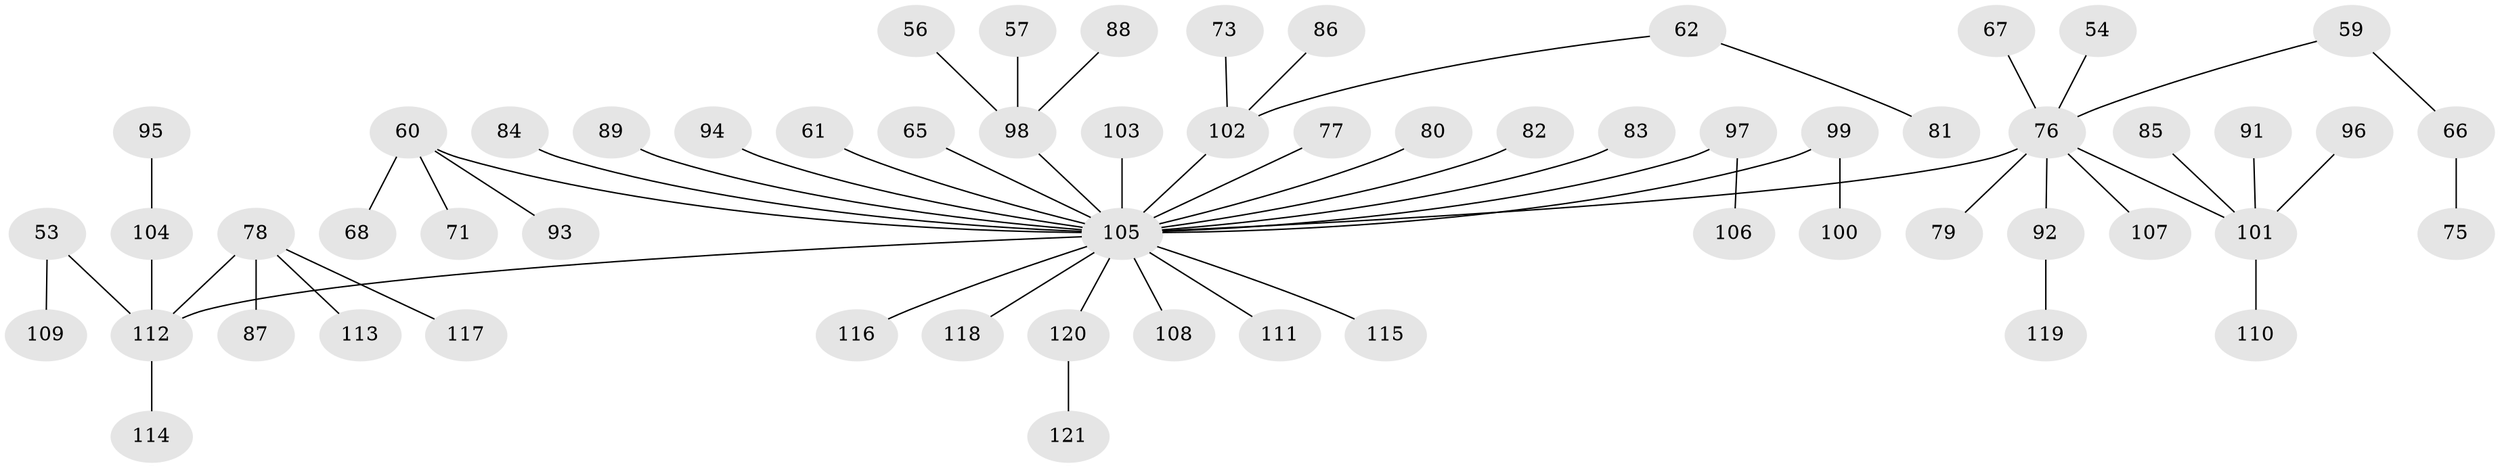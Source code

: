 // original degree distribution, {5: 0.024793388429752067, 2: 0.2727272727272727, 4: 0.08264462809917356, 6: 0.008264462809917356, 8: 0.008264462809917356, 3: 0.1322314049586777, 1: 0.47107438016528924}
// Generated by graph-tools (version 1.1) at 2025/53/03/09/25 04:53:10]
// undirected, 60 vertices, 59 edges
graph export_dot {
graph [start="1"]
  node [color=gray90,style=filled];
  53;
  54;
  56;
  57;
  59;
  60 [super="+58+55+50"];
  61;
  62;
  65;
  66;
  67;
  68;
  71;
  73;
  75;
  76 [super="+52+15+24+38+39+35+41"];
  77;
  78 [super="+72"];
  79;
  80;
  81;
  82;
  83;
  84;
  85;
  86;
  87;
  88;
  89;
  91;
  92;
  93;
  94;
  95;
  96;
  97;
  98 [super="+45"];
  99;
  100;
  101 [super="+26+37"];
  102 [super="+9+14+30"];
  103;
  104 [super="+44+49"];
  105 [super="+70+74+46+51"];
  106;
  107;
  108;
  109;
  110;
  111;
  112 [super="+63+90+64+31"];
  113;
  114;
  115;
  116;
  117;
  118;
  119;
  120;
  121;
  53 -- 109;
  53 -- 112;
  54 -- 76;
  56 -- 98;
  57 -- 98;
  59 -- 66;
  59 -- 76;
  60 -- 71;
  60 -- 68;
  60 -- 93;
  60 -- 105;
  61 -- 105;
  62 -- 81;
  62 -- 102;
  65 -- 105;
  66 -- 75;
  67 -- 76;
  73 -- 102;
  76 -- 107;
  76 -- 92;
  76 -- 101;
  76 -- 79;
  76 -- 105;
  77 -- 105;
  78 -- 113;
  78 -- 117;
  78 -- 112;
  78 -- 87;
  80 -- 105;
  82 -- 105;
  83 -- 105;
  84 -- 105;
  85 -- 101;
  86 -- 102;
  88 -- 98;
  89 -- 105;
  91 -- 101;
  92 -- 119;
  94 -- 105;
  95 -- 104;
  96 -- 101;
  97 -- 106;
  97 -- 105;
  98 -- 105;
  99 -- 100;
  99 -- 105;
  101 -- 110;
  102 -- 105;
  103 -- 105;
  104 -- 112;
  105 -- 116;
  105 -- 108;
  105 -- 111;
  105 -- 112;
  105 -- 115;
  105 -- 118;
  105 -- 120;
  112 -- 114;
  120 -- 121;
}

